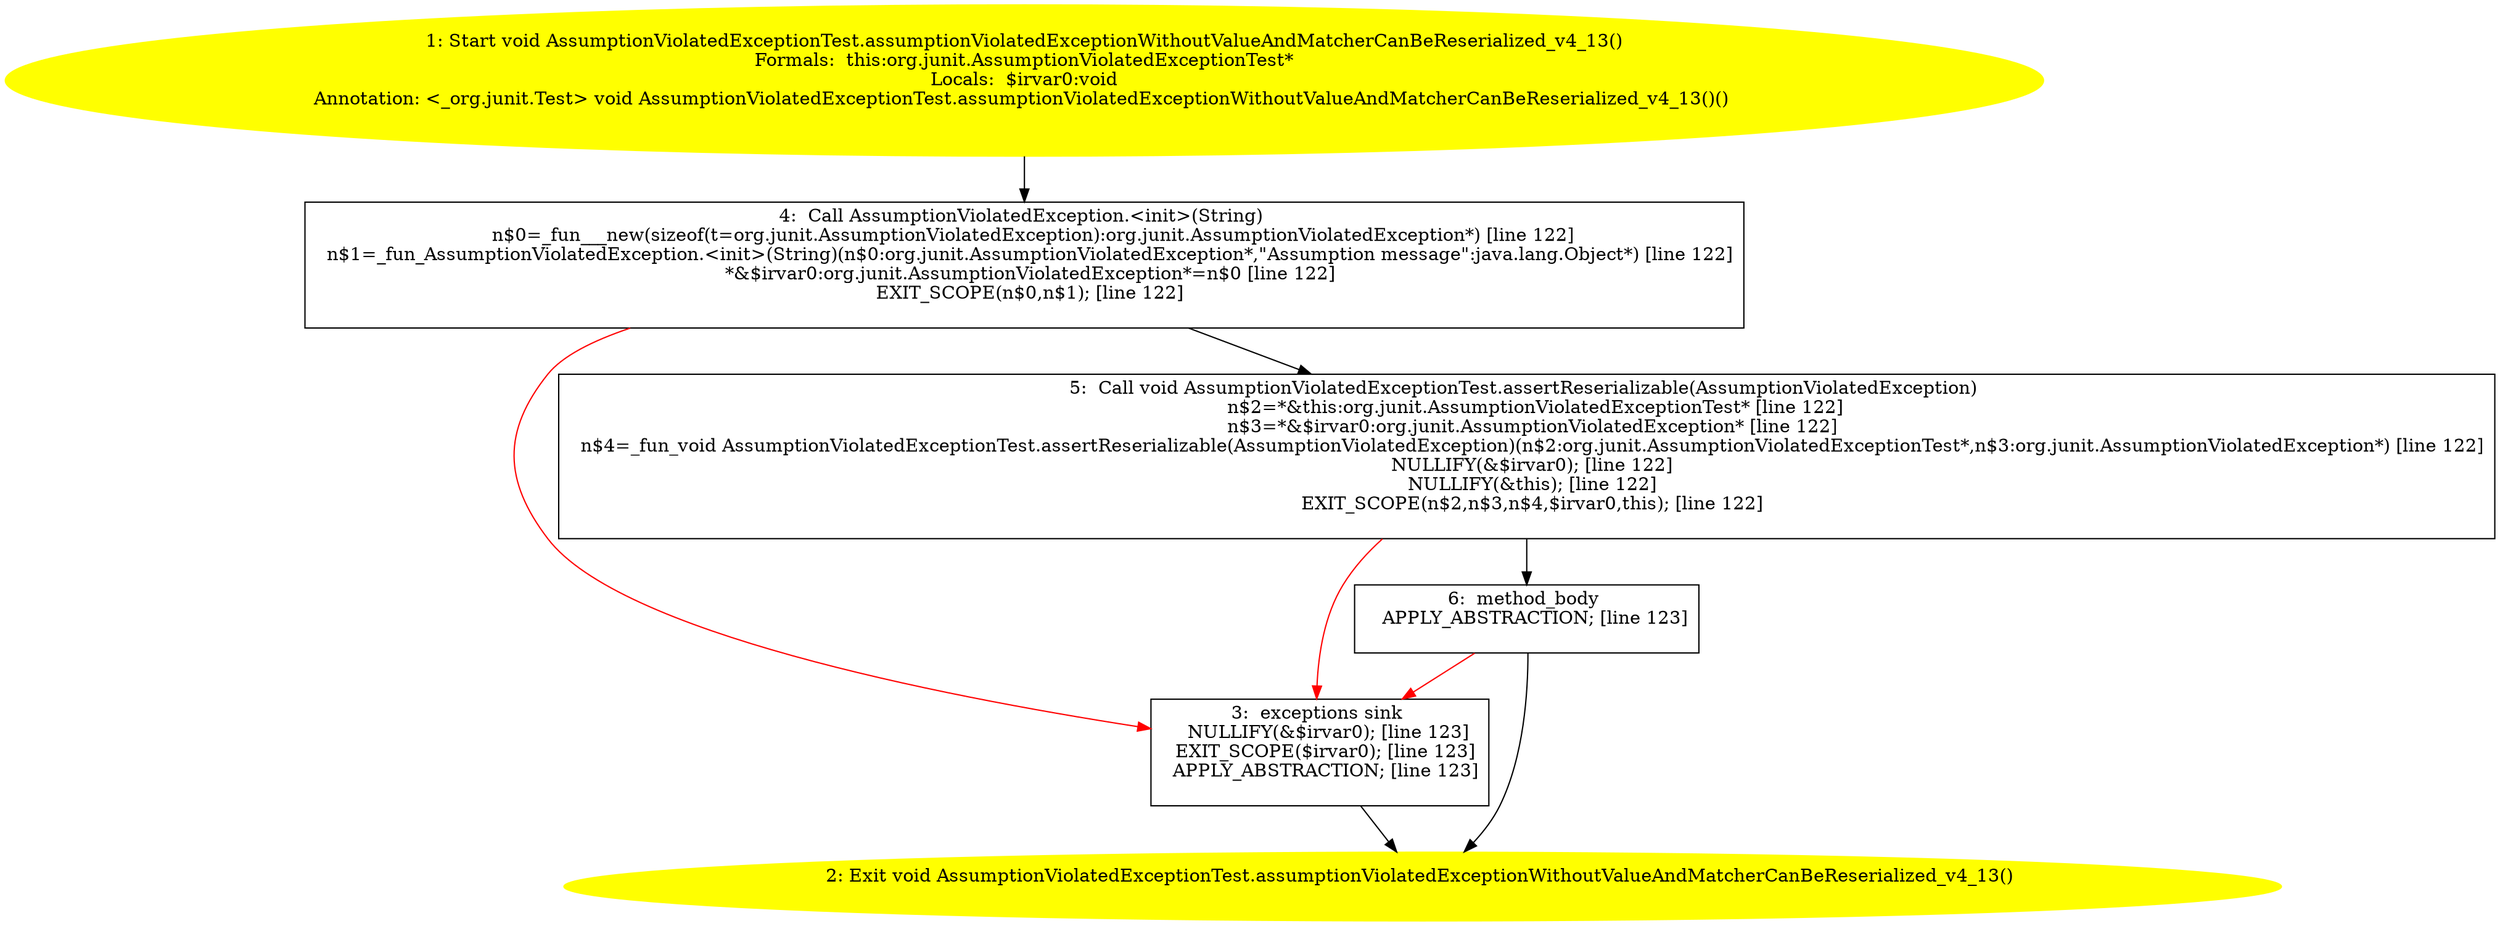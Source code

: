 /* @generated */
digraph cfg {
"org.junit.AssumptionViolatedExceptionTest.assumptionViolatedExceptionWithoutValueAndMatcherCanBeRese.09d136aeb6d8afadb4c2f8b09c67e977_1" [label="1: Start void AssumptionViolatedExceptionTest.assumptionViolatedExceptionWithoutValueAndMatcherCanBeReserialized_v4_13()\nFormals:  this:org.junit.AssumptionViolatedExceptionTest*\nLocals:  $irvar0:void\nAnnotation: <_org.junit.Test> void AssumptionViolatedExceptionTest.assumptionViolatedExceptionWithoutValueAndMatcherCanBeReserialized_v4_13()() \n  " color=yellow style=filled]
	

	 "org.junit.AssumptionViolatedExceptionTest.assumptionViolatedExceptionWithoutValueAndMatcherCanBeRese.09d136aeb6d8afadb4c2f8b09c67e977_1" -> "org.junit.AssumptionViolatedExceptionTest.assumptionViolatedExceptionWithoutValueAndMatcherCanBeRese.09d136aeb6d8afadb4c2f8b09c67e977_4" ;
"org.junit.AssumptionViolatedExceptionTest.assumptionViolatedExceptionWithoutValueAndMatcherCanBeRese.09d136aeb6d8afadb4c2f8b09c67e977_2" [label="2: Exit void AssumptionViolatedExceptionTest.assumptionViolatedExceptionWithoutValueAndMatcherCanBeReserialized_v4_13() \n  " color=yellow style=filled]
	

"org.junit.AssumptionViolatedExceptionTest.assumptionViolatedExceptionWithoutValueAndMatcherCanBeRese.09d136aeb6d8afadb4c2f8b09c67e977_3" [label="3:  exceptions sink \n   NULLIFY(&$irvar0); [line 123]\n  EXIT_SCOPE($irvar0); [line 123]\n  APPLY_ABSTRACTION; [line 123]\n " shape="box"]
	

	 "org.junit.AssumptionViolatedExceptionTest.assumptionViolatedExceptionWithoutValueAndMatcherCanBeRese.09d136aeb6d8afadb4c2f8b09c67e977_3" -> "org.junit.AssumptionViolatedExceptionTest.assumptionViolatedExceptionWithoutValueAndMatcherCanBeRese.09d136aeb6d8afadb4c2f8b09c67e977_2" ;
"org.junit.AssumptionViolatedExceptionTest.assumptionViolatedExceptionWithoutValueAndMatcherCanBeRese.09d136aeb6d8afadb4c2f8b09c67e977_4" [label="4:  Call AssumptionViolatedException.<init>(String) \n   n$0=_fun___new(sizeof(t=org.junit.AssumptionViolatedException):org.junit.AssumptionViolatedException*) [line 122]\n  n$1=_fun_AssumptionViolatedException.<init>(String)(n$0:org.junit.AssumptionViolatedException*,\"Assumption message\":java.lang.Object*) [line 122]\n  *&$irvar0:org.junit.AssumptionViolatedException*=n$0 [line 122]\n  EXIT_SCOPE(n$0,n$1); [line 122]\n " shape="box"]
	

	 "org.junit.AssumptionViolatedExceptionTest.assumptionViolatedExceptionWithoutValueAndMatcherCanBeRese.09d136aeb6d8afadb4c2f8b09c67e977_4" -> "org.junit.AssumptionViolatedExceptionTest.assumptionViolatedExceptionWithoutValueAndMatcherCanBeRese.09d136aeb6d8afadb4c2f8b09c67e977_5" ;
	 "org.junit.AssumptionViolatedExceptionTest.assumptionViolatedExceptionWithoutValueAndMatcherCanBeRese.09d136aeb6d8afadb4c2f8b09c67e977_4" -> "org.junit.AssumptionViolatedExceptionTest.assumptionViolatedExceptionWithoutValueAndMatcherCanBeRese.09d136aeb6d8afadb4c2f8b09c67e977_3" [color="red" ];
"org.junit.AssumptionViolatedExceptionTest.assumptionViolatedExceptionWithoutValueAndMatcherCanBeRese.09d136aeb6d8afadb4c2f8b09c67e977_5" [label="5:  Call void AssumptionViolatedExceptionTest.assertReserializable(AssumptionViolatedException) \n   n$2=*&this:org.junit.AssumptionViolatedExceptionTest* [line 122]\n  n$3=*&$irvar0:org.junit.AssumptionViolatedException* [line 122]\n  n$4=_fun_void AssumptionViolatedExceptionTest.assertReserializable(AssumptionViolatedException)(n$2:org.junit.AssumptionViolatedExceptionTest*,n$3:org.junit.AssumptionViolatedException*) [line 122]\n  NULLIFY(&$irvar0); [line 122]\n  NULLIFY(&this); [line 122]\n  EXIT_SCOPE(n$2,n$3,n$4,$irvar0,this); [line 122]\n " shape="box"]
	

	 "org.junit.AssumptionViolatedExceptionTest.assumptionViolatedExceptionWithoutValueAndMatcherCanBeRese.09d136aeb6d8afadb4c2f8b09c67e977_5" -> "org.junit.AssumptionViolatedExceptionTest.assumptionViolatedExceptionWithoutValueAndMatcherCanBeRese.09d136aeb6d8afadb4c2f8b09c67e977_6" ;
	 "org.junit.AssumptionViolatedExceptionTest.assumptionViolatedExceptionWithoutValueAndMatcherCanBeRese.09d136aeb6d8afadb4c2f8b09c67e977_5" -> "org.junit.AssumptionViolatedExceptionTest.assumptionViolatedExceptionWithoutValueAndMatcherCanBeRese.09d136aeb6d8afadb4c2f8b09c67e977_3" [color="red" ];
"org.junit.AssumptionViolatedExceptionTest.assumptionViolatedExceptionWithoutValueAndMatcherCanBeRese.09d136aeb6d8afadb4c2f8b09c67e977_6" [label="6:  method_body \n   APPLY_ABSTRACTION; [line 123]\n " shape="box"]
	

	 "org.junit.AssumptionViolatedExceptionTest.assumptionViolatedExceptionWithoutValueAndMatcherCanBeRese.09d136aeb6d8afadb4c2f8b09c67e977_6" -> "org.junit.AssumptionViolatedExceptionTest.assumptionViolatedExceptionWithoutValueAndMatcherCanBeRese.09d136aeb6d8afadb4c2f8b09c67e977_2" ;
	 "org.junit.AssumptionViolatedExceptionTest.assumptionViolatedExceptionWithoutValueAndMatcherCanBeRese.09d136aeb6d8afadb4c2f8b09c67e977_6" -> "org.junit.AssumptionViolatedExceptionTest.assumptionViolatedExceptionWithoutValueAndMatcherCanBeRese.09d136aeb6d8afadb4c2f8b09c67e977_3" [color="red" ];
}
